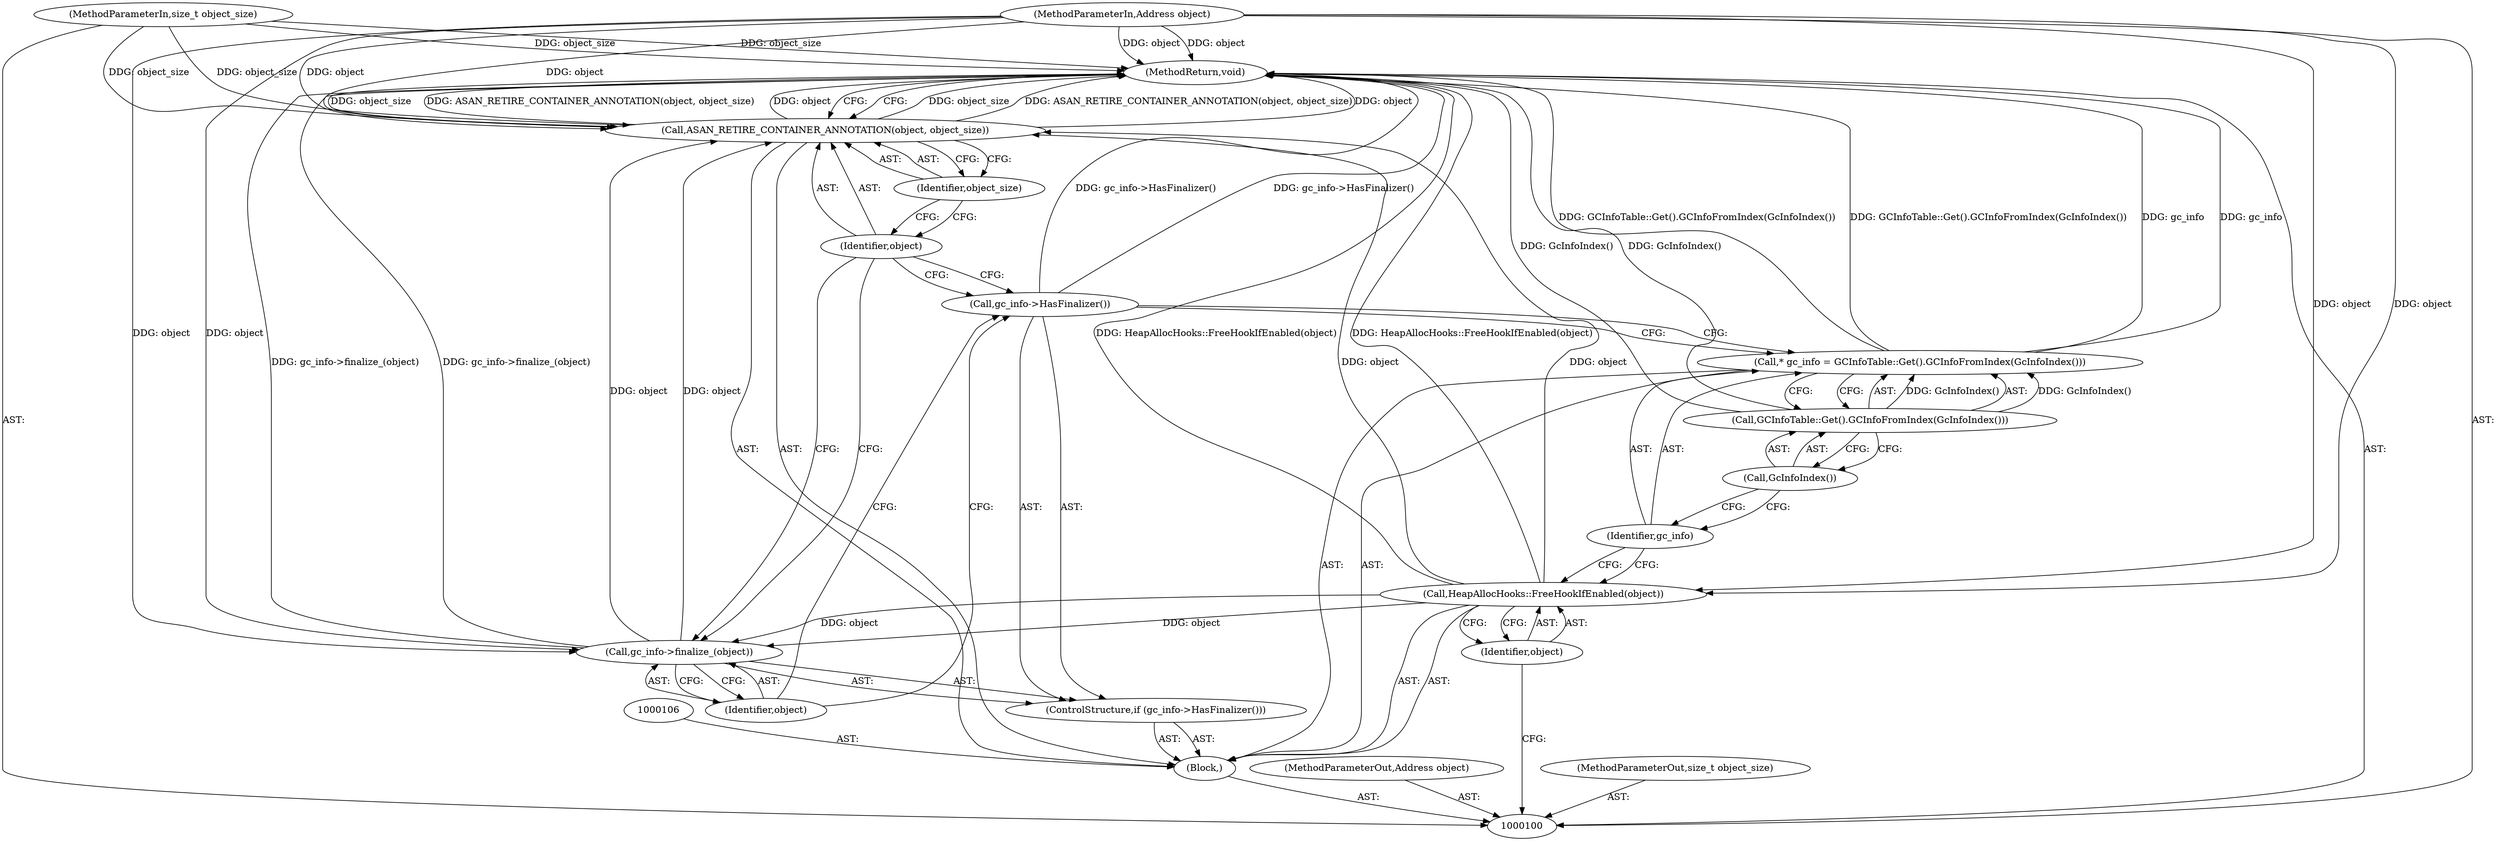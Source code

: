 digraph "0_Chrome_20b65d00ca3d8696430e22efad7485366f8c3a21_4" {
"1000118" [label="(MethodReturn,void)"];
"1000101" [label="(MethodParameterIn,Address object)"];
"1000152" [label="(MethodParameterOut,Address object)"];
"1000102" [label="(MethodParameterIn,size_t object_size)"];
"1000153" [label="(MethodParameterOut,size_t object_size)"];
"1000103" [label="(Block,)"];
"1000104" [label="(Call,HeapAllocHooks::FreeHookIfEnabled(object))"];
"1000105" [label="(Identifier,object)"];
"1000107" [label="(Call,* gc_info = GCInfoTable::Get().GCInfoFromIndex(GcInfoIndex()))"];
"1000108" [label="(Identifier,gc_info)"];
"1000109" [label="(Call,GCInfoTable::Get().GCInfoFromIndex(GcInfoIndex()))"];
"1000110" [label="(Call,GcInfoIndex())"];
"1000111" [label="(ControlStructure,if (gc_info->HasFinalizer()))"];
"1000112" [label="(Call,gc_info->HasFinalizer())"];
"1000114" [label="(Identifier,object)"];
"1000113" [label="(Call,gc_info->finalize_(object))"];
"1000115" [label="(Call,ASAN_RETIRE_CONTAINER_ANNOTATION(object, object_size))"];
"1000116" [label="(Identifier,object)"];
"1000117" [label="(Identifier,object_size)"];
"1000118" -> "1000100"  [label="AST: "];
"1000118" -> "1000115"  [label="CFG: "];
"1000115" -> "1000118"  [label="DDG: object_size"];
"1000115" -> "1000118"  [label="DDG: ASAN_RETIRE_CONTAINER_ANNOTATION(object, object_size)"];
"1000115" -> "1000118"  [label="DDG: object"];
"1000107" -> "1000118"  [label="DDG: gc_info"];
"1000107" -> "1000118"  [label="DDG: GCInfoTable::Get().GCInfoFromIndex(GcInfoIndex())"];
"1000104" -> "1000118"  [label="DDG: HeapAllocHooks::FreeHookIfEnabled(object)"];
"1000102" -> "1000118"  [label="DDG: object_size"];
"1000112" -> "1000118"  [label="DDG: gc_info->HasFinalizer()"];
"1000113" -> "1000118"  [label="DDG: gc_info->finalize_(object)"];
"1000101" -> "1000118"  [label="DDG: object"];
"1000109" -> "1000118"  [label="DDG: GcInfoIndex()"];
"1000101" -> "1000100"  [label="AST: "];
"1000101" -> "1000118"  [label="DDG: object"];
"1000101" -> "1000104"  [label="DDG: object"];
"1000101" -> "1000113"  [label="DDG: object"];
"1000101" -> "1000115"  [label="DDG: object"];
"1000152" -> "1000100"  [label="AST: "];
"1000102" -> "1000100"  [label="AST: "];
"1000102" -> "1000118"  [label="DDG: object_size"];
"1000102" -> "1000115"  [label="DDG: object_size"];
"1000153" -> "1000100"  [label="AST: "];
"1000103" -> "1000100"  [label="AST: "];
"1000104" -> "1000103"  [label="AST: "];
"1000106" -> "1000103"  [label="AST: "];
"1000107" -> "1000103"  [label="AST: "];
"1000111" -> "1000103"  [label="AST: "];
"1000115" -> "1000103"  [label="AST: "];
"1000104" -> "1000103"  [label="AST: "];
"1000104" -> "1000105"  [label="CFG: "];
"1000105" -> "1000104"  [label="AST: "];
"1000108" -> "1000104"  [label="CFG: "];
"1000104" -> "1000118"  [label="DDG: HeapAllocHooks::FreeHookIfEnabled(object)"];
"1000101" -> "1000104"  [label="DDG: object"];
"1000104" -> "1000113"  [label="DDG: object"];
"1000104" -> "1000115"  [label="DDG: object"];
"1000105" -> "1000104"  [label="AST: "];
"1000105" -> "1000100"  [label="CFG: "];
"1000104" -> "1000105"  [label="CFG: "];
"1000107" -> "1000103"  [label="AST: "];
"1000107" -> "1000109"  [label="CFG: "];
"1000108" -> "1000107"  [label="AST: "];
"1000109" -> "1000107"  [label="AST: "];
"1000112" -> "1000107"  [label="CFG: "];
"1000107" -> "1000118"  [label="DDG: gc_info"];
"1000107" -> "1000118"  [label="DDG: GCInfoTable::Get().GCInfoFromIndex(GcInfoIndex())"];
"1000109" -> "1000107"  [label="DDG: GcInfoIndex()"];
"1000108" -> "1000107"  [label="AST: "];
"1000108" -> "1000104"  [label="CFG: "];
"1000110" -> "1000108"  [label="CFG: "];
"1000109" -> "1000107"  [label="AST: "];
"1000109" -> "1000110"  [label="CFG: "];
"1000110" -> "1000109"  [label="AST: "];
"1000107" -> "1000109"  [label="CFG: "];
"1000109" -> "1000118"  [label="DDG: GcInfoIndex()"];
"1000109" -> "1000107"  [label="DDG: GcInfoIndex()"];
"1000110" -> "1000109"  [label="AST: "];
"1000110" -> "1000108"  [label="CFG: "];
"1000109" -> "1000110"  [label="CFG: "];
"1000111" -> "1000103"  [label="AST: "];
"1000112" -> "1000111"  [label="AST: "];
"1000113" -> "1000111"  [label="AST: "];
"1000112" -> "1000111"  [label="AST: "];
"1000112" -> "1000107"  [label="CFG: "];
"1000114" -> "1000112"  [label="CFG: "];
"1000116" -> "1000112"  [label="CFG: "];
"1000112" -> "1000118"  [label="DDG: gc_info->HasFinalizer()"];
"1000114" -> "1000113"  [label="AST: "];
"1000114" -> "1000112"  [label="CFG: "];
"1000113" -> "1000114"  [label="CFG: "];
"1000113" -> "1000111"  [label="AST: "];
"1000113" -> "1000114"  [label="CFG: "];
"1000114" -> "1000113"  [label="AST: "];
"1000116" -> "1000113"  [label="CFG: "];
"1000113" -> "1000118"  [label="DDG: gc_info->finalize_(object)"];
"1000104" -> "1000113"  [label="DDG: object"];
"1000101" -> "1000113"  [label="DDG: object"];
"1000113" -> "1000115"  [label="DDG: object"];
"1000115" -> "1000103"  [label="AST: "];
"1000115" -> "1000117"  [label="CFG: "];
"1000116" -> "1000115"  [label="AST: "];
"1000117" -> "1000115"  [label="AST: "];
"1000118" -> "1000115"  [label="CFG: "];
"1000115" -> "1000118"  [label="DDG: object_size"];
"1000115" -> "1000118"  [label="DDG: ASAN_RETIRE_CONTAINER_ANNOTATION(object, object_size)"];
"1000115" -> "1000118"  [label="DDG: object"];
"1000104" -> "1000115"  [label="DDG: object"];
"1000113" -> "1000115"  [label="DDG: object"];
"1000101" -> "1000115"  [label="DDG: object"];
"1000102" -> "1000115"  [label="DDG: object_size"];
"1000116" -> "1000115"  [label="AST: "];
"1000116" -> "1000113"  [label="CFG: "];
"1000116" -> "1000112"  [label="CFG: "];
"1000117" -> "1000116"  [label="CFG: "];
"1000117" -> "1000115"  [label="AST: "];
"1000117" -> "1000116"  [label="CFG: "];
"1000115" -> "1000117"  [label="CFG: "];
}

